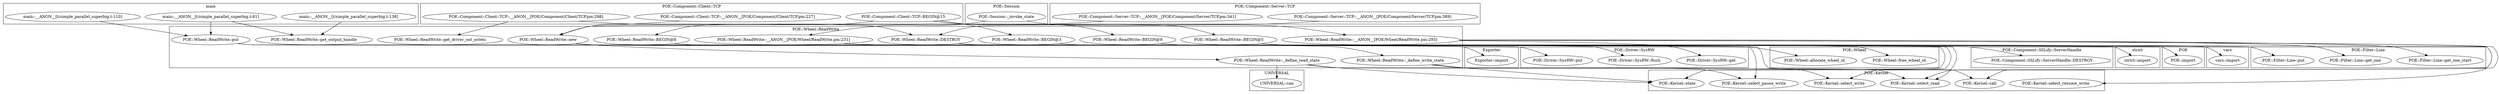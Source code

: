 digraph {
graph [overlap=false]
subgraph cluster_main {
	label="main";
	"main::__ANON__[t/simple_parallel_superbig.t:138]";
	"main::__ANON__[t/simple_parallel_superbig.t:81]";
	"main::__ANON__[t/simple_parallel_superbig.t:110]";
}
subgraph cluster_POE_Wheel {
	label="POE::Wheel";
	"POE::Wheel::free_wheel_id";
	"POE::Wheel::allocate_wheel_id";
}
subgraph cluster_POE_Component_Client_TCP {
	label="POE::Component::Client::TCP";
	"POE::Component::Client::TCP::BEGIN@15";
	"POE::Component::Client::TCP::__ANON__[POE/Component/Client/TCP.pm:298]";
	"POE::Component::Client::TCP::__ANON__[POE/Component/Client/TCP.pm:227]";
}
subgraph cluster_vars {
	label="vars";
	"vars::import";
}
subgraph cluster_POE_Driver_SysRW {
	label="POE::Driver::SysRW";
	"POE::Driver::SysRW::flush";
	"POE::Driver::SysRW::get";
	"POE::Driver::SysRW::put";
}
subgraph cluster_POE_Filter_Line {
	label="POE::Filter::Line";
	"POE::Filter::Line::get_one";
	"POE::Filter::Line::get_one_start";
	"POE::Filter::Line::put";
}
subgraph cluster_POE_Wheel_ReadWrite {
	label="POE::Wheel::ReadWrite";
	"POE::Wheel::ReadWrite::BEGIN@8";
	"POE::Wheel::ReadWrite::_define_read_state";
	"POE::Wheel::ReadWrite::__ANON__[POE/Wheel/ReadWrite.pm:231]";
	"POE::Wheel::ReadWrite::DESTROY";
	"POE::Wheel::ReadWrite::BEGIN@3";
	"POE::Wheel::ReadWrite::new";
	"POE::Wheel::ReadWrite::get_driver_out_octets";
	"POE::Wheel::ReadWrite::BEGIN@9";
	"POE::Wheel::ReadWrite::BEGIN@5";
	"POE::Wheel::ReadWrite::get_output_handle";
	"POE::Wheel::ReadWrite::__ANON__[POE/Wheel/ReadWrite.pm:293]";
	"POE::Wheel::ReadWrite::_define_write_state";
	"POE::Wheel::ReadWrite::put";
}
subgraph cluster_POE_Session {
	label="POE::Session";
	"POE::Session::_invoke_state";
}
subgraph cluster_POE_Component_Server_TCP {
	label="POE::Component::Server::TCP";
	"POE::Component::Server::TCP::__ANON__[POE/Component/Server/TCP.pm:389]";
	"POE::Component::Server::TCP::__ANON__[POE/Component/Server/TCP.pm:341]";
}
subgraph cluster_POE_Kernel {
	label="POE::Kernel";
	"POE::Kernel::select_read";
	"POE::Kernel::select_write";
	"POE::Kernel::call";
	"POE::Kernel::state";
	"POE::Kernel::select_resume_write";
	"POE::Kernel::select_pause_write";
}
subgraph cluster_POE_Component_SSLify_ServerHandle {
	label="POE::Component::SSLify::ServerHandle";
	"POE::Component::SSLify::ServerHandle::DESTROY";
}
subgraph cluster_Exporter {
	label="Exporter";
	"Exporter::import";
}
subgraph cluster_strict {
	label="strict";
	"strict::import";
}
subgraph cluster_UNIVERSAL {
	label="UNIVERSAL";
	"UNIVERSAL::can";
}
subgraph cluster_POE {
	label="POE";
	"POE::import";
}
"POE::Wheel::ReadWrite::BEGIN@3" -> "strict::import";
"POE::Wheel::ReadWrite::put" -> "POE::Kernel::select_resume_write";
"POE::Wheel::ReadWrite::_define_write_state" -> "POE::Kernel::select_write";
"POE::Wheel::ReadWrite::DESTROY" -> "POE::Kernel::select_write";
"POE::Wheel::ReadWrite::DESTROY" -> "POE::Wheel::free_wheel_id";
"POE::Wheel::ReadWrite::new" -> "POE::Wheel::ReadWrite::_define_write_state";
"POE::Session::_invoke_state" -> "POE::Wheel::ReadWrite::__ANON__[POE/Wheel/ReadWrite.pm:231]";
"POE::Wheel::ReadWrite::__ANON__[POE/Wheel/ReadWrite.pm:293]" -> "POE::Filter::Line::get_one_start";
"POE::Wheel::ReadWrite::put" -> "POE::Driver::SysRW::put";
"POE::Component::Server::TCP::__ANON__[POE/Component/Server/TCP.pm:341]" -> "POE::Wheel::ReadWrite::new";
"POE::Component::Client::TCP::__ANON__[POE/Component/Client/TCP.pm:227]" -> "POE::Wheel::ReadWrite::new";
"POE::Wheel::ReadWrite::new" -> "POE::Wheel::ReadWrite::_define_read_state";
"POE::Session::_invoke_state" -> "POE::Wheel::ReadWrite::__ANON__[POE/Wheel/ReadWrite.pm:293]";
"POE::Wheel::ReadWrite::__ANON__[POE/Wheel/ReadWrite.pm:293]" -> "POE::Driver::SysRW::get";
"POE::Wheel::ReadWrite::__ANON__[POE/Wheel/ReadWrite.pm:231]" -> "POE::Driver::SysRW::flush";
"POE::Wheel::ReadWrite::_define_read_state" -> "UNIVERSAL::can";
"main::__ANON__[t/simple_parallel_superbig.t:81]" -> "POE::Wheel::ReadWrite::put";
"main::__ANON__[t/simple_parallel_superbig.t:110]" -> "POE::Wheel::ReadWrite::put";
"POE::Wheel::ReadWrite::new" -> "POE::Wheel::allocate_wheel_id";
"POE::Component::Client::TCP::BEGIN@15" -> "POE::Wheel::ReadWrite::BEGIN@9";
"main::__ANON__[t/simple_parallel_superbig.t:81]" -> "POE::Wheel::ReadWrite::get_output_handle";
"main::__ANON__[t/simple_parallel_superbig.t:138]" -> "POE::Wheel::ReadWrite::get_output_handle";
"POE::Component::Client::TCP::BEGIN@15" -> "POE::Wheel::ReadWrite::BEGIN@3";
"POE::Component::Client::TCP::__ANON__[POE/Component/Client/TCP.pm:298]" -> "POE::Wheel::ReadWrite::get_driver_out_octets";
"POE::Component::Client::TCP::BEGIN@15" -> "POE::Wheel::ReadWrite::BEGIN@8";
"POE::Wheel::ReadWrite::BEGIN@9" -> "POE::import";
"POE::Wheel::ReadWrite::__ANON__[POE/Wheel/ReadWrite.pm:293]" -> "POE::Filter::Line::get_one";
"POE::Wheel::ReadWrite::BEGIN@5" -> "vars::import";
"POE::Component::Client::TCP::__ANON__[POE/Component/Client/TCP.pm:298]" -> "POE::Wheel::ReadWrite::DESTROY";
"POE::Component::Server::TCP::__ANON__[POE/Component/Server/TCP.pm:389]" -> "POE::Wheel::ReadWrite::DESTROY";
"POE::Wheel::ReadWrite::_define_read_state" -> "POE::Kernel::state";
"POE::Wheel::ReadWrite::_define_write_state" -> "POE::Kernel::state";
"POE::Wheel::ReadWrite::DESTROY" -> "POE::Kernel::state";
"POE::Wheel::ReadWrite::BEGIN@8" -> "Exporter::import";
"POE::Wheel::ReadWrite::__ANON__[POE/Wheel/ReadWrite.pm:293]" -> "POE::Kernel::call";
"POE::Wheel::ReadWrite::__ANON__[POE/Wheel/ReadWrite.pm:231]" -> "POE::Kernel::call";
"POE::Wheel::ReadWrite::DESTROY" -> "POE::Kernel::select_read";
"POE::Wheel::ReadWrite::__ANON__[POE/Wheel/ReadWrite.pm:293]" -> "POE::Kernel::select_read";
"POE::Wheel::ReadWrite::_define_read_state" -> "POE::Kernel::select_read";
"POE::Wheel::ReadWrite::__ANON__[POE/Wheel/ReadWrite.pm:231]" -> "POE::Kernel::select_pause_write";
"POE::Wheel::ReadWrite::_define_write_state" -> "POE::Kernel::select_pause_write";
"POE::Wheel::ReadWrite::DESTROY" -> "POE::Component::SSLify::ServerHandle::DESTROY";
"POE::Component::Client::TCP::BEGIN@15" -> "POE::Wheel::ReadWrite::BEGIN@5";
"POE::Wheel::ReadWrite::put" -> "POE::Filter::Line::put";
}
